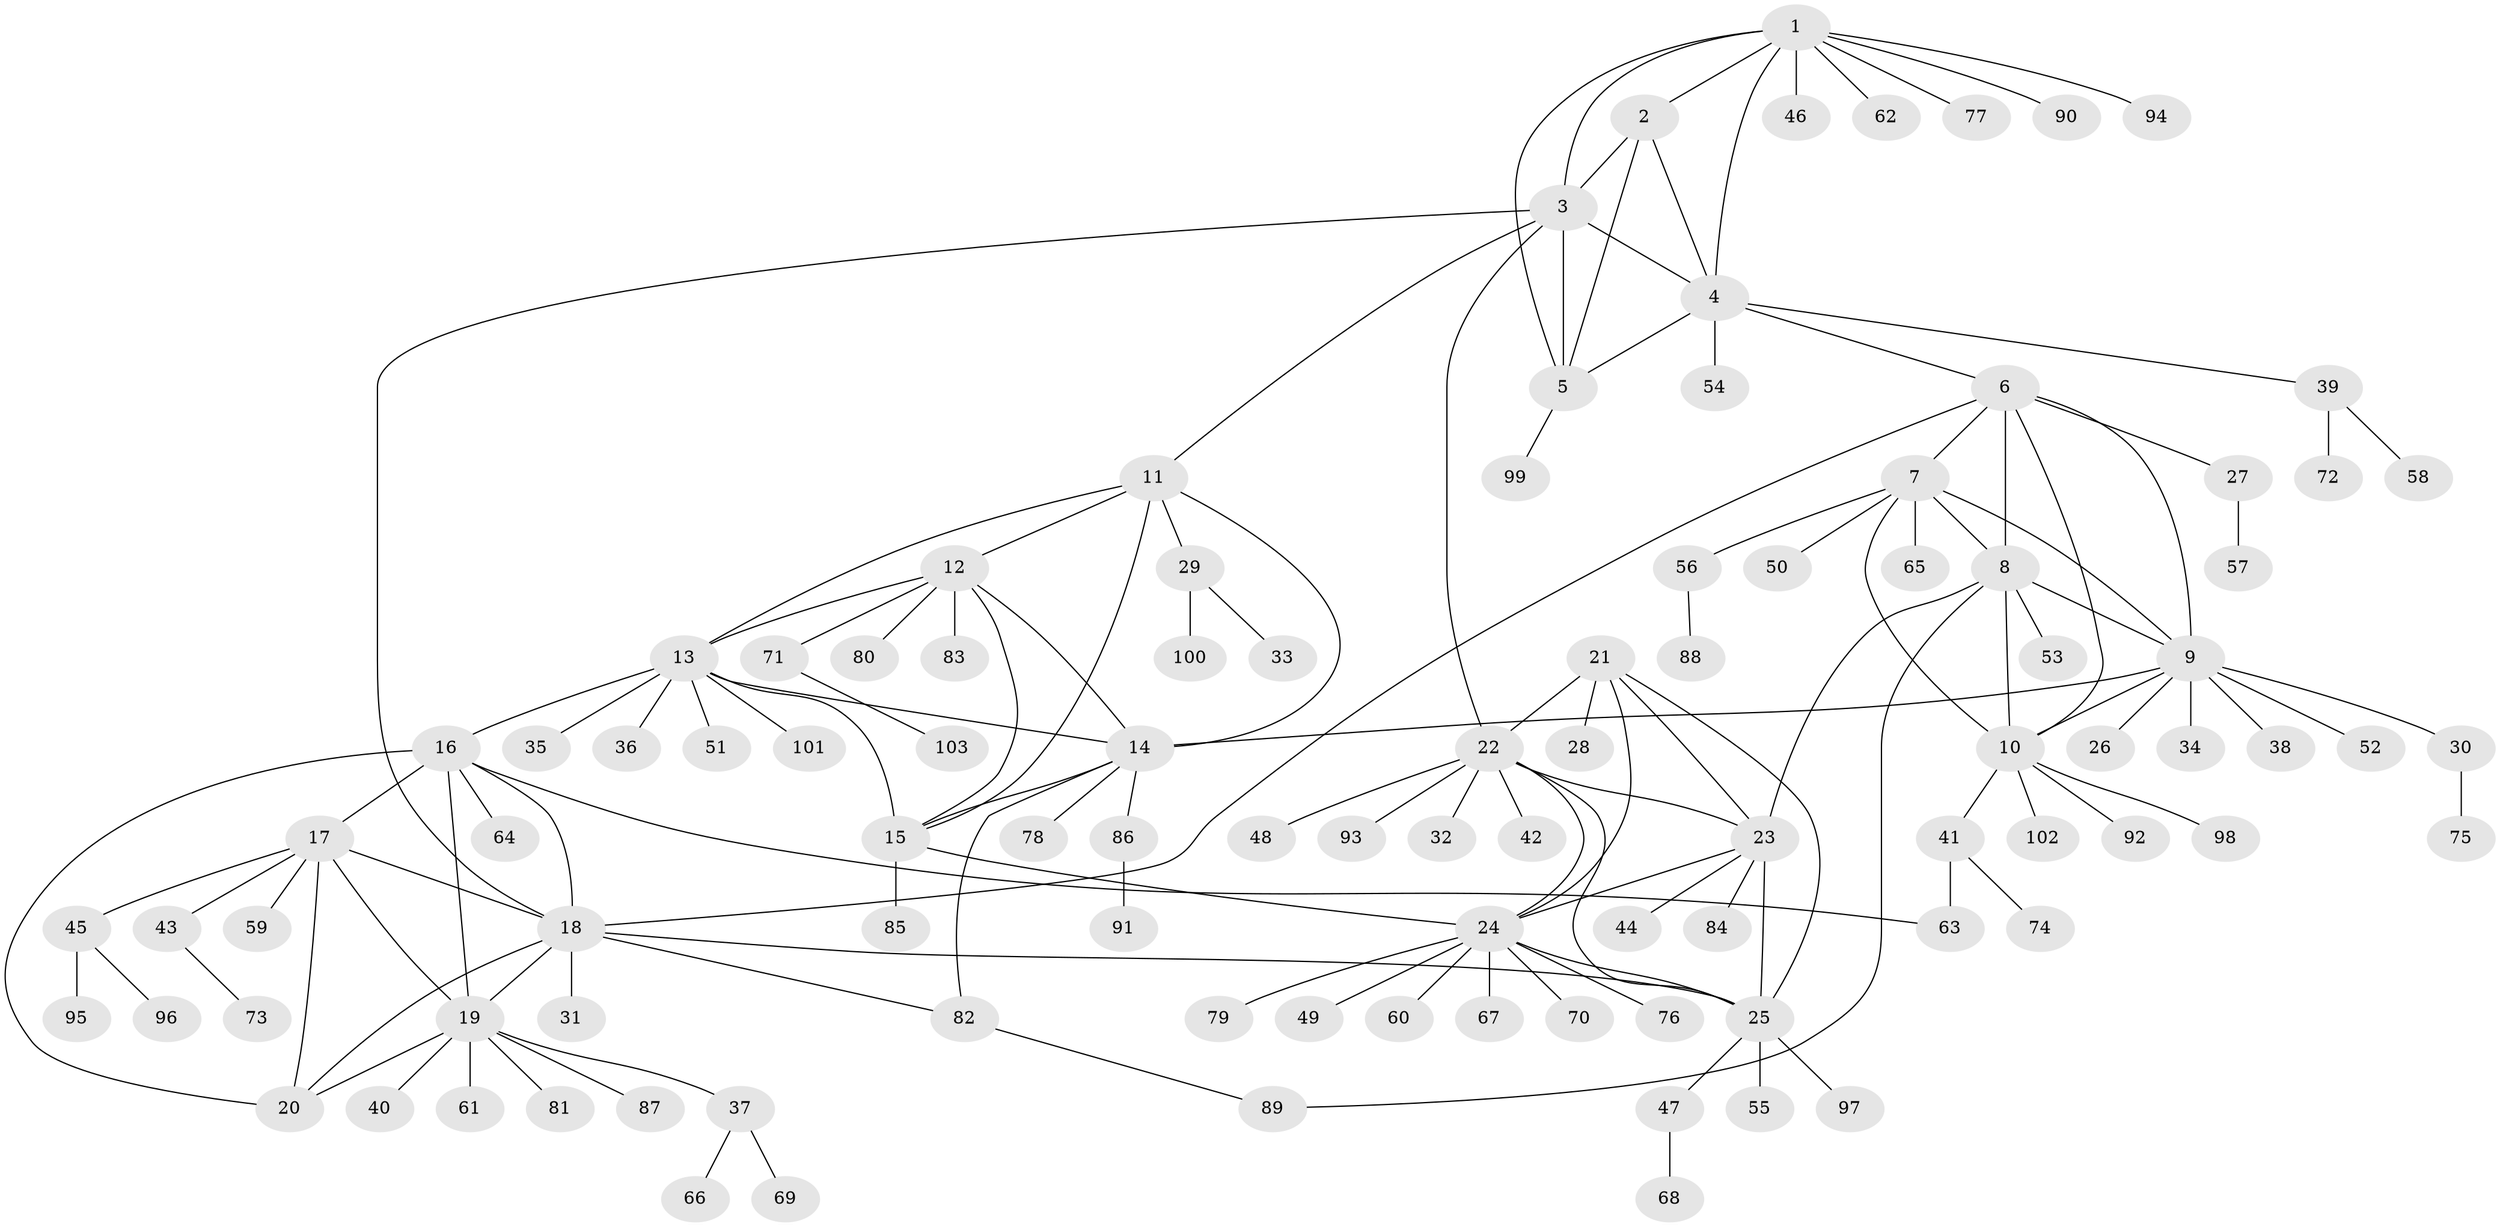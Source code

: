 // Generated by graph-tools (version 1.1) at 2025/02/03/09/25 03:02:36]
// undirected, 103 vertices, 141 edges
graph export_dot {
graph [start="1"]
  node [color=gray90,style=filled];
  1;
  2;
  3;
  4;
  5;
  6;
  7;
  8;
  9;
  10;
  11;
  12;
  13;
  14;
  15;
  16;
  17;
  18;
  19;
  20;
  21;
  22;
  23;
  24;
  25;
  26;
  27;
  28;
  29;
  30;
  31;
  32;
  33;
  34;
  35;
  36;
  37;
  38;
  39;
  40;
  41;
  42;
  43;
  44;
  45;
  46;
  47;
  48;
  49;
  50;
  51;
  52;
  53;
  54;
  55;
  56;
  57;
  58;
  59;
  60;
  61;
  62;
  63;
  64;
  65;
  66;
  67;
  68;
  69;
  70;
  71;
  72;
  73;
  74;
  75;
  76;
  77;
  78;
  79;
  80;
  81;
  82;
  83;
  84;
  85;
  86;
  87;
  88;
  89;
  90;
  91;
  92;
  93;
  94;
  95;
  96;
  97;
  98;
  99;
  100;
  101;
  102;
  103;
  1 -- 2;
  1 -- 3;
  1 -- 4;
  1 -- 5;
  1 -- 46;
  1 -- 62;
  1 -- 77;
  1 -- 90;
  1 -- 94;
  2 -- 3;
  2 -- 4;
  2 -- 5;
  3 -- 4;
  3 -- 5;
  3 -- 11;
  3 -- 18;
  3 -- 22;
  4 -- 5;
  4 -- 6;
  4 -- 39;
  4 -- 54;
  5 -- 99;
  6 -- 7;
  6 -- 8;
  6 -- 9;
  6 -- 10;
  6 -- 18;
  6 -- 27;
  7 -- 8;
  7 -- 9;
  7 -- 10;
  7 -- 50;
  7 -- 56;
  7 -- 65;
  8 -- 9;
  8 -- 10;
  8 -- 23;
  8 -- 53;
  8 -- 89;
  9 -- 10;
  9 -- 14;
  9 -- 26;
  9 -- 30;
  9 -- 34;
  9 -- 38;
  9 -- 52;
  10 -- 41;
  10 -- 92;
  10 -- 98;
  10 -- 102;
  11 -- 12;
  11 -- 13;
  11 -- 14;
  11 -- 15;
  11 -- 29;
  12 -- 13;
  12 -- 14;
  12 -- 15;
  12 -- 71;
  12 -- 80;
  12 -- 83;
  13 -- 14;
  13 -- 15;
  13 -- 16;
  13 -- 35;
  13 -- 36;
  13 -- 51;
  13 -- 101;
  14 -- 15;
  14 -- 78;
  14 -- 82;
  14 -- 86;
  15 -- 24;
  15 -- 85;
  16 -- 17;
  16 -- 18;
  16 -- 19;
  16 -- 20;
  16 -- 63;
  16 -- 64;
  17 -- 18;
  17 -- 19;
  17 -- 20;
  17 -- 43;
  17 -- 45;
  17 -- 59;
  18 -- 19;
  18 -- 20;
  18 -- 25;
  18 -- 31;
  18 -- 82;
  19 -- 20;
  19 -- 37;
  19 -- 40;
  19 -- 61;
  19 -- 81;
  19 -- 87;
  21 -- 22;
  21 -- 23;
  21 -- 24;
  21 -- 25;
  21 -- 28;
  22 -- 23;
  22 -- 24;
  22 -- 25;
  22 -- 32;
  22 -- 42;
  22 -- 48;
  22 -- 93;
  23 -- 24;
  23 -- 25;
  23 -- 44;
  23 -- 84;
  24 -- 25;
  24 -- 49;
  24 -- 60;
  24 -- 67;
  24 -- 70;
  24 -- 76;
  24 -- 79;
  25 -- 47;
  25 -- 55;
  25 -- 97;
  27 -- 57;
  29 -- 33;
  29 -- 100;
  30 -- 75;
  37 -- 66;
  37 -- 69;
  39 -- 58;
  39 -- 72;
  41 -- 63;
  41 -- 74;
  43 -- 73;
  45 -- 95;
  45 -- 96;
  47 -- 68;
  56 -- 88;
  71 -- 103;
  82 -- 89;
  86 -- 91;
}
